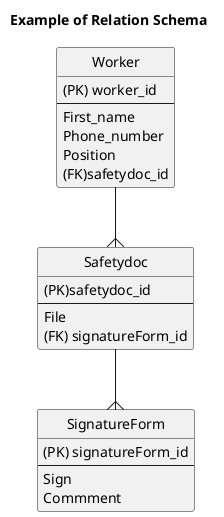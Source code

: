 @startuml

title Example of Relation Schema

hide circle

entity "Worker" as t1 {
    (PK) worker_id
    --
    First_name
    Phone_number
    Position
    (FK)safetydoc_id
}

entity "Safetydoc" as t3 {
    (PK)safetydoc_id
    --
    File
    (FK) signatureForm_id
}

entity "SignatureForm" as t4 {
    (PK) signatureForm_id
    --
    Sign
    Commment
}


t1 --{ t3
t3 --{ t4

@enduml

